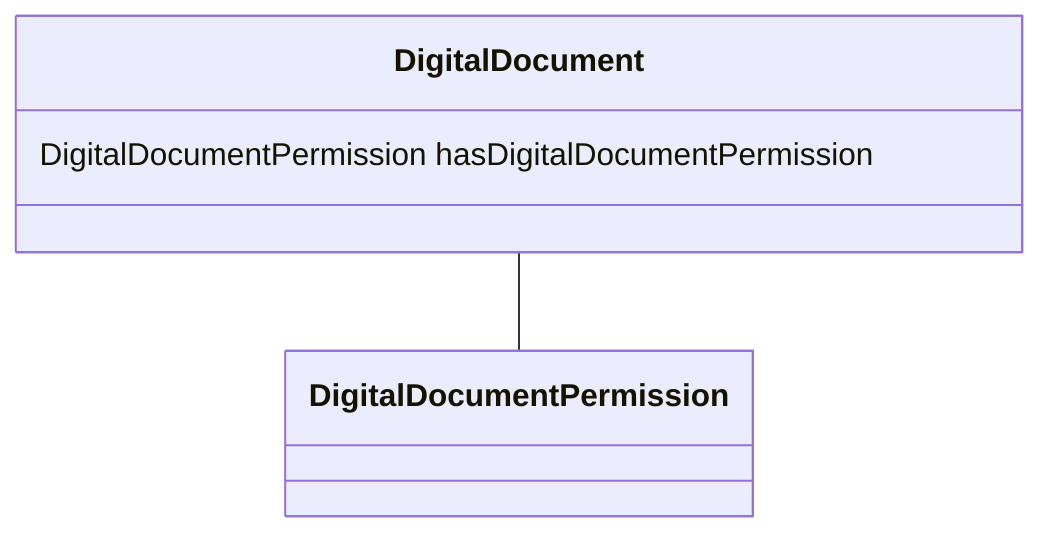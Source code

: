 classDiagram
  DigitalDocument -- DigitalDocumentPermission


class DigitalDocument {

  DigitalDocumentPermission hasDigitalDocumentPermission

 }